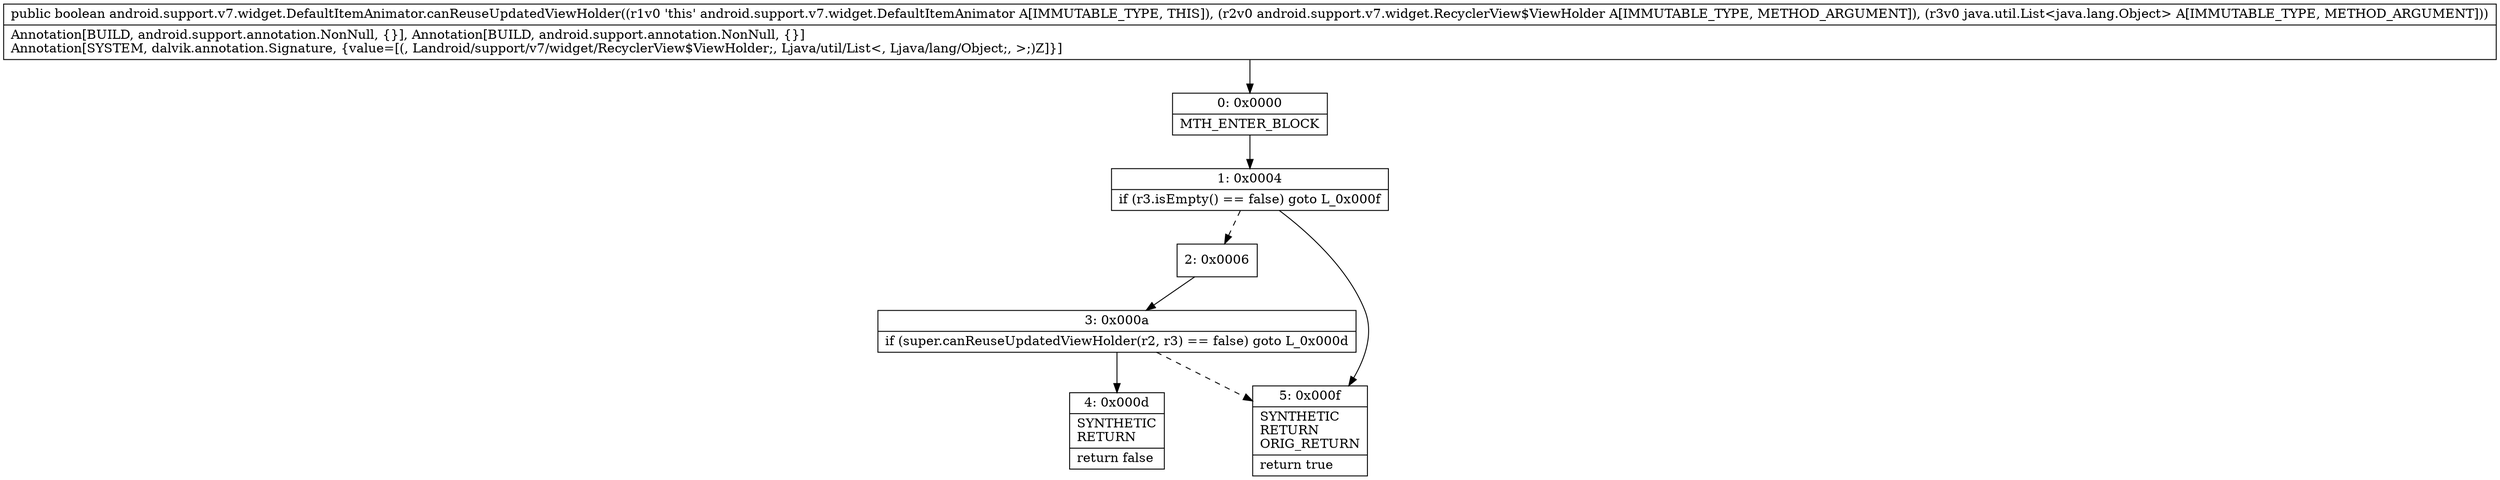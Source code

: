 digraph "CFG forandroid.support.v7.widget.DefaultItemAnimator.canReuseUpdatedViewHolder(Landroid\/support\/v7\/widget\/RecyclerView$ViewHolder;Ljava\/util\/List;)Z" {
Node_0 [shape=record,label="{0\:\ 0x0000|MTH_ENTER_BLOCK\l}"];
Node_1 [shape=record,label="{1\:\ 0x0004|if (r3.isEmpty() == false) goto L_0x000f\l}"];
Node_2 [shape=record,label="{2\:\ 0x0006}"];
Node_3 [shape=record,label="{3\:\ 0x000a|if (super.canReuseUpdatedViewHolder(r2, r3) == false) goto L_0x000d\l}"];
Node_4 [shape=record,label="{4\:\ 0x000d|SYNTHETIC\lRETURN\l|return false\l}"];
Node_5 [shape=record,label="{5\:\ 0x000f|SYNTHETIC\lRETURN\lORIG_RETURN\l|return true\l}"];
MethodNode[shape=record,label="{public boolean android.support.v7.widget.DefaultItemAnimator.canReuseUpdatedViewHolder((r1v0 'this' android.support.v7.widget.DefaultItemAnimator A[IMMUTABLE_TYPE, THIS]), (r2v0 android.support.v7.widget.RecyclerView$ViewHolder A[IMMUTABLE_TYPE, METHOD_ARGUMENT]), (r3v0 java.util.List\<java.lang.Object\> A[IMMUTABLE_TYPE, METHOD_ARGUMENT]))  | Annotation[BUILD, android.support.annotation.NonNull, \{\}], Annotation[BUILD, android.support.annotation.NonNull, \{\}]\lAnnotation[SYSTEM, dalvik.annotation.Signature, \{value=[(, Landroid\/support\/v7\/widget\/RecyclerView$ViewHolder;, Ljava\/util\/List\<, Ljava\/lang\/Object;, \>;)Z]\}]\l}"];
MethodNode -> Node_0;
Node_0 -> Node_1;
Node_1 -> Node_2[style=dashed];
Node_1 -> Node_5;
Node_2 -> Node_3;
Node_3 -> Node_4;
Node_3 -> Node_5[style=dashed];
}

